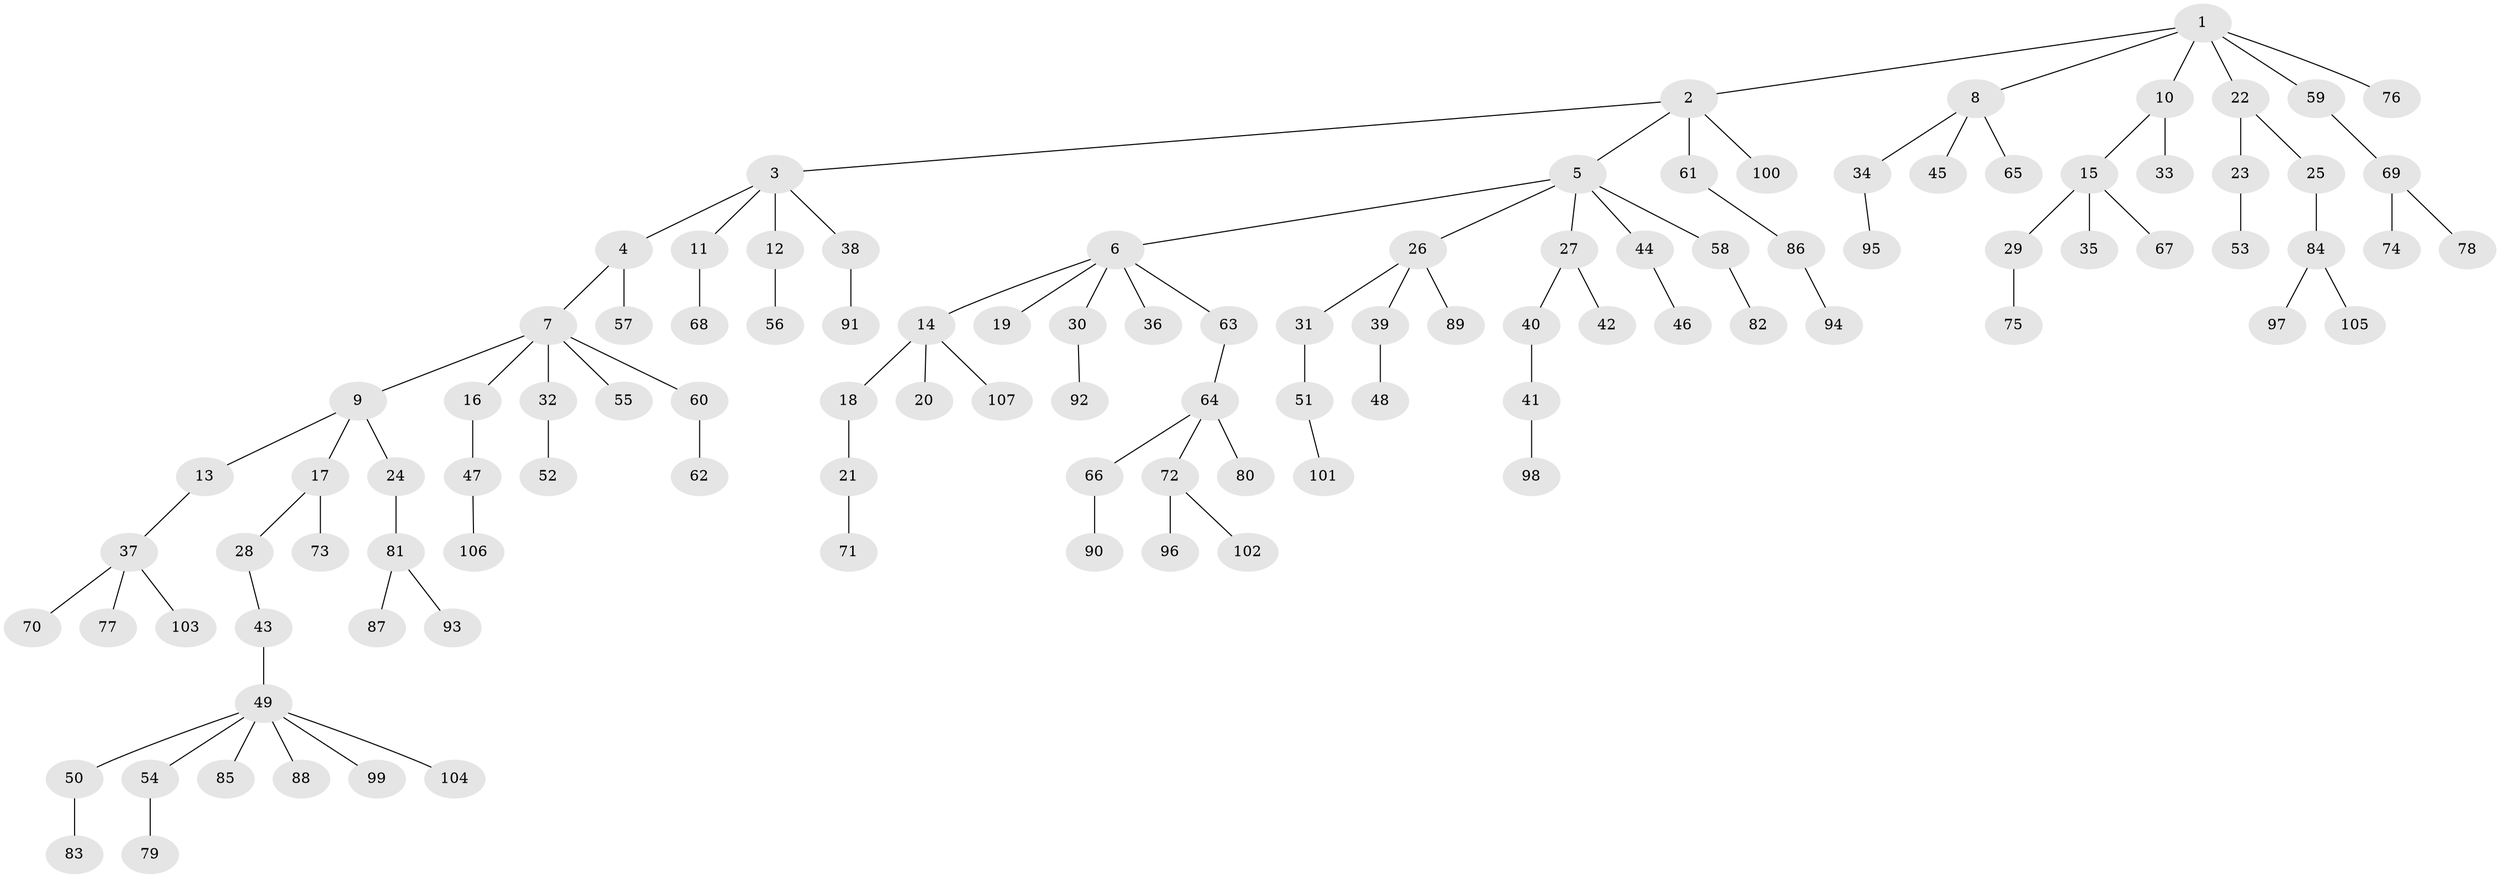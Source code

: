 // coarse degree distribution, {5: 0.045454545454545456, 3: 0.06818181818181818, 6: 0.022727272727272728, 2: 0.38636363636363635, 7: 0.022727272727272728, 1: 0.45454545454545453}
// Generated by graph-tools (version 1.1) at 2025/51/03/04/25 22:51:58]
// undirected, 107 vertices, 106 edges
graph export_dot {
  node [color=gray90,style=filled];
  1;
  2;
  3;
  4;
  5;
  6;
  7;
  8;
  9;
  10;
  11;
  12;
  13;
  14;
  15;
  16;
  17;
  18;
  19;
  20;
  21;
  22;
  23;
  24;
  25;
  26;
  27;
  28;
  29;
  30;
  31;
  32;
  33;
  34;
  35;
  36;
  37;
  38;
  39;
  40;
  41;
  42;
  43;
  44;
  45;
  46;
  47;
  48;
  49;
  50;
  51;
  52;
  53;
  54;
  55;
  56;
  57;
  58;
  59;
  60;
  61;
  62;
  63;
  64;
  65;
  66;
  67;
  68;
  69;
  70;
  71;
  72;
  73;
  74;
  75;
  76;
  77;
  78;
  79;
  80;
  81;
  82;
  83;
  84;
  85;
  86;
  87;
  88;
  89;
  90;
  91;
  92;
  93;
  94;
  95;
  96;
  97;
  98;
  99;
  100;
  101;
  102;
  103;
  104;
  105;
  106;
  107;
  1 -- 2;
  1 -- 8;
  1 -- 10;
  1 -- 22;
  1 -- 59;
  1 -- 76;
  2 -- 3;
  2 -- 5;
  2 -- 61;
  2 -- 100;
  3 -- 4;
  3 -- 11;
  3 -- 12;
  3 -- 38;
  4 -- 7;
  4 -- 57;
  5 -- 6;
  5 -- 26;
  5 -- 27;
  5 -- 44;
  5 -- 58;
  6 -- 14;
  6 -- 19;
  6 -- 30;
  6 -- 36;
  6 -- 63;
  7 -- 9;
  7 -- 16;
  7 -- 32;
  7 -- 55;
  7 -- 60;
  8 -- 34;
  8 -- 45;
  8 -- 65;
  9 -- 13;
  9 -- 17;
  9 -- 24;
  10 -- 15;
  10 -- 33;
  11 -- 68;
  12 -- 56;
  13 -- 37;
  14 -- 18;
  14 -- 20;
  14 -- 107;
  15 -- 29;
  15 -- 35;
  15 -- 67;
  16 -- 47;
  17 -- 28;
  17 -- 73;
  18 -- 21;
  21 -- 71;
  22 -- 23;
  22 -- 25;
  23 -- 53;
  24 -- 81;
  25 -- 84;
  26 -- 31;
  26 -- 39;
  26 -- 89;
  27 -- 40;
  27 -- 42;
  28 -- 43;
  29 -- 75;
  30 -- 92;
  31 -- 51;
  32 -- 52;
  34 -- 95;
  37 -- 70;
  37 -- 77;
  37 -- 103;
  38 -- 91;
  39 -- 48;
  40 -- 41;
  41 -- 98;
  43 -- 49;
  44 -- 46;
  47 -- 106;
  49 -- 50;
  49 -- 54;
  49 -- 85;
  49 -- 88;
  49 -- 99;
  49 -- 104;
  50 -- 83;
  51 -- 101;
  54 -- 79;
  58 -- 82;
  59 -- 69;
  60 -- 62;
  61 -- 86;
  63 -- 64;
  64 -- 66;
  64 -- 72;
  64 -- 80;
  66 -- 90;
  69 -- 74;
  69 -- 78;
  72 -- 96;
  72 -- 102;
  81 -- 87;
  81 -- 93;
  84 -- 97;
  84 -- 105;
  86 -- 94;
}
